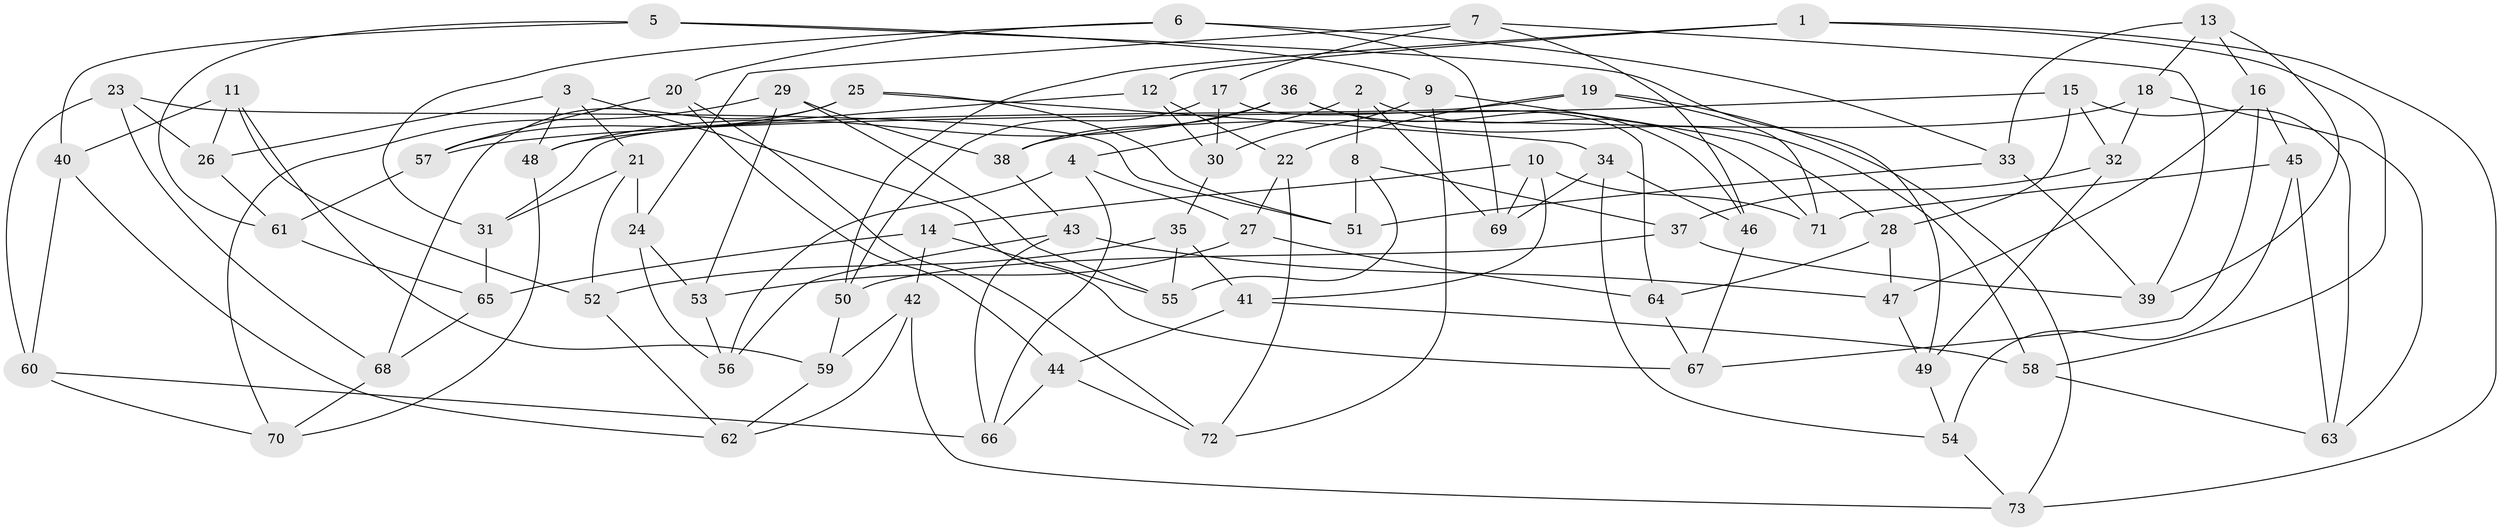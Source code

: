 // Generated by graph-tools (version 1.1) at 2025/57/03/09/25 04:57:19]
// undirected, 73 vertices, 146 edges
graph export_dot {
graph [start="1"]
  node [color=gray90,style=filled];
  1;
  2;
  3;
  4;
  5;
  6;
  7;
  8;
  9;
  10;
  11;
  12;
  13;
  14;
  15;
  16;
  17;
  18;
  19;
  20;
  21;
  22;
  23;
  24;
  25;
  26;
  27;
  28;
  29;
  30;
  31;
  32;
  33;
  34;
  35;
  36;
  37;
  38;
  39;
  40;
  41;
  42;
  43;
  44;
  45;
  46;
  47;
  48;
  49;
  50;
  51;
  52;
  53;
  54;
  55;
  56;
  57;
  58;
  59;
  60;
  61;
  62;
  63;
  64;
  65;
  66;
  67;
  68;
  69;
  70;
  71;
  72;
  73;
  1 -- 12;
  1 -- 58;
  1 -- 73;
  1 -- 50;
  2 -- 69;
  2 -- 8;
  2 -- 4;
  2 -- 71;
  3 -- 67;
  3 -- 48;
  3 -- 26;
  3 -- 21;
  4 -- 27;
  4 -- 66;
  4 -- 56;
  5 -- 49;
  5 -- 61;
  5 -- 9;
  5 -- 40;
  6 -- 20;
  6 -- 69;
  6 -- 31;
  6 -- 33;
  7 -- 24;
  7 -- 39;
  7 -- 46;
  7 -- 17;
  8 -- 55;
  8 -- 37;
  8 -- 51;
  9 -- 30;
  9 -- 28;
  9 -- 72;
  10 -- 71;
  10 -- 41;
  10 -- 69;
  10 -- 14;
  11 -- 26;
  11 -- 52;
  11 -- 59;
  11 -- 40;
  12 -- 48;
  12 -- 22;
  12 -- 30;
  13 -- 18;
  13 -- 39;
  13 -- 33;
  13 -- 16;
  14 -- 65;
  14 -- 55;
  14 -- 42;
  15 -- 57;
  15 -- 32;
  15 -- 28;
  15 -- 63;
  16 -- 45;
  16 -- 67;
  16 -- 47;
  17 -- 30;
  17 -- 50;
  17 -- 64;
  18 -- 32;
  18 -- 38;
  18 -- 63;
  19 -- 71;
  19 -- 31;
  19 -- 73;
  19 -- 22;
  20 -- 57;
  20 -- 72;
  20 -- 44;
  21 -- 24;
  21 -- 31;
  21 -- 52;
  22 -- 72;
  22 -- 27;
  23 -- 26;
  23 -- 60;
  23 -- 51;
  23 -- 68;
  24 -- 53;
  24 -- 56;
  25 -- 68;
  25 -- 34;
  25 -- 51;
  25 -- 57;
  26 -- 61;
  27 -- 64;
  27 -- 53;
  28 -- 64;
  28 -- 47;
  29 -- 53;
  29 -- 38;
  29 -- 70;
  29 -- 55;
  30 -- 35;
  31 -- 65;
  32 -- 37;
  32 -- 49;
  33 -- 51;
  33 -- 39;
  34 -- 54;
  34 -- 69;
  34 -- 46;
  35 -- 55;
  35 -- 52;
  35 -- 41;
  36 -- 58;
  36 -- 48;
  36 -- 38;
  36 -- 46;
  37 -- 50;
  37 -- 39;
  38 -- 43;
  40 -- 62;
  40 -- 60;
  41 -- 44;
  41 -- 58;
  42 -- 62;
  42 -- 59;
  42 -- 73;
  43 -- 47;
  43 -- 66;
  43 -- 56;
  44 -- 66;
  44 -- 72;
  45 -- 63;
  45 -- 71;
  45 -- 54;
  46 -- 67;
  47 -- 49;
  48 -- 70;
  49 -- 54;
  50 -- 59;
  52 -- 62;
  53 -- 56;
  54 -- 73;
  57 -- 61;
  58 -- 63;
  59 -- 62;
  60 -- 70;
  60 -- 66;
  61 -- 65;
  64 -- 67;
  65 -- 68;
  68 -- 70;
}
